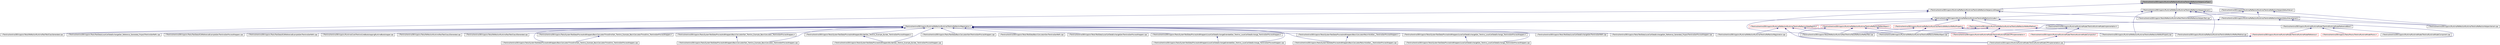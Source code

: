 digraph G
{
  edge [fontname="Helvetica",fontsize="10",labelfontname="Helvetica",labelfontsize="10"];
  node [fontname="Helvetica",fontsize="10",shape=record];
  Node1 [label="I:/Trentino/trentino/DEV/cpp/src/Runtime/ReflectionRuntime/TrentinoReflectionHelpersListType.h",height=0.2,width=0.4,color="black", fillcolor="grey75", style="filled" fontcolor="black"];
  Node1 -> Node2 [dir="back",color="midnightblue",fontsize="10",style="solid",fontname="Helvetica"];
  Node2 [label="I:/Trentino/trentino/DEV/cpp/src/Runtime/ReflectionRuntime/TrentinoReflectionHelpersVariant.h",height=0.2,width=0.4,color="black", fillcolor="white", style="filled",URL="$_trentino_reflection_helpers_variant_8h.html"];
  Node2 -> Node3 [dir="back",color="midnightblue",fontsize="10",style="solid",fontname="Helvetica"];
  Node3 [label="I:/Trentino/trentino/DEV/cpp/src/Runtime/ReflectionRuntime/TrentinoReflectionIncludes.h",height=0.2,width=0.4,color="black", fillcolor="white", style="filled",URL="$_trentino_reflection_includes_8h.html"];
  Node3 -> Node4 [dir="back",color="midnightblue",fontsize="10",style="solid",fontname="Helvetica"];
  Node4 [label="I:/Trentino/trentino/DEV/cpp/src/Runtime/ReflectionRuntime/TrentinoReflectionRegistration.h",height=0.2,width=0.4,color="black", fillcolor="white", style="filled",URL="$_trentino_reflection_registration_8h.html"];
  Node4 -> Node5 [dir="back",color="midnightblue",fontsize="10",style="solid",fontname="Helvetica"];
  Node5 [label="I:/Trentino/trentino/DEV/cpp/src/Runtime/Core/TrentinoCoreBootstrappingRuntimeBootstrapper.cpp",height=0.2,width=0.4,color="black", fillcolor="white", style="filled",URL="$_trentino_core_bootstrapping_runtime_bootstrapper_8cpp.html"];
  Node4 -> Node6 [dir="back",color="midnightblue",fontsize="10",style="solid",fontname="Helvetica"];
  Node6 [label="I:/Trentino/trentino/DEV/cpp/src/Runtime/ReflectionRuntime/TrentinoReflectionRegistration.cpp",height=0.2,width=0.4,color="black", fillcolor="white", style="filled",URL="$_trentino_reflection_registration_8cpp.html"];
  Node4 -> Node7 [dir="back",color="midnightblue",fontsize="10",style="solid",fontname="Helvetica"];
  Node7 [label="I:/Trentino/trentino/DEV/cpp/src/Tests/ReflectionRuntimeTest/TestClass2Generated.cpp",height=0.2,width=0.4,color="black", fillcolor="white", style="filled",URL="$_test_class2_generated_8cpp.html"];
  Node4 -> Node8 [dir="back",color="midnightblue",fontsize="10",style="solid",fontname="Helvetica"];
  Node8 [label="I:/Trentino/trentino/DEV/cpp/src/Tests/ReflectionRuntimeTest/TestClass3Generated.cpp",height=0.2,width=0.4,color="black", fillcolor="white", style="filled",URL="$_test_class3_generated_8cpp.html"];
  Node4 -> Node9 [dir="back",color="midnightblue",fontsize="10",style="solid",fontname="Helvetica"];
  Node9 [label="I:/Trentino/trentino/DEV/cpp/src/Tests/ReflectionRuntimeTest/TestClassGenerated.cpp",height=0.2,width=0.4,color="black", fillcolor="white", style="filled",URL="$_test_class_generated_8cpp.html"];
  Node4 -> Node10 [dir="back",color="midnightblue",fontsize="10",style="solid",fontname="Helvetica"];
  Node10 [label="I:/Trentino/trentino/DEV/cpp/src/Tests/SystemTestData/ProxiesAndWrappers/BasicCalculatorGen_Trentino_Example_BasicCalculator_TrentinoGenProxiesWrappers.h",height=0.2,width=0.4,color="black", fillcolor="white", style="filled",URL="$_basic_calculator_gen___trentino___example___basic_calculator___trentino_gen_proxies_wrappers_8h.html"];
  Node10 -> Node11 [dir="back",color="midnightblue",fontsize="10",style="solid",fontname="Helvetica"];
  Node11 [label="I:/Trentino/trentino/DEV/cpp/src/Tests/SystemTestData/ProxiesAndWrappers/BasicCalculatorGen_Trentino_Example_BasicCalculator_TrentinoGenProxiesWrappers.cpp",height=0.2,width=0.4,color="black", fillcolor="white", style="filled",URL="$_basic_calculator_gen___trentino___example___basic_calculator___trentino_gen_proxies_wrappers_8cpp.html"];
  Node4 -> Node11 [dir="back",color="midnightblue",fontsize="10",style="solid",fontname="Helvetica"];
  Node4 -> Node12 [dir="back",color="midnightblue",fontsize="10",style="solid",fontname="Helvetica"];
  Node12 [label="I:/Trentino/trentino/DEV/cpp/src/Tests/SystemTestData/ProxiesAndWrappers/BasicCalculatorReturnVoidGen__TrentinoGenProxiesWrappers.h",height=0.2,width=0.4,color="black", fillcolor="white", style="filled",URL="$_basic_calculator_return_void_gen_____trentino_gen_proxies_wrappers_8h.html"];
  Node12 -> Node13 [dir="back",color="midnightblue",fontsize="10",style="solid",fontname="Helvetica"];
  Node13 [label="I:/Trentino/trentino/DEV/cpp/src/Tests/SystemTestData/ProxiesAndWrappers/BasicCalculatorReturnVoidGen__TrentinoGenProxiesWrappers.cpp",height=0.2,width=0.4,color="black", fillcolor="white", style="filled",URL="$_basic_calculator_return_void_gen_____trentino_gen_proxies_wrappers_8cpp.html"];
  Node4 -> Node13 [dir="back",color="midnightblue",fontsize="10",style="solid",fontname="Helvetica"];
  Node4 -> Node14 [dir="back",color="midnightblue",fontsize="10",style="solid",fontname="Helvetica"];
  Node14 [label="I:/Trentino/trentino/DEV/cpp/src/Tests/SystemTestData/ProxiesAndWrappers/BasicCalculatorThrowErrorGen_Trentino_Example_BasicCalculatorThrowError_TrentinoGenProxiesWrappers.h",height=0.2,width=0.4,color="black", fillcolor="white", style="filled",URL="$_basic_calculator_throw_error_gen___trentino___example___basic_calculator_throw_error___trentino_gen_proxies_wrappers_8h.html"];
  Node14 -> Node15 [dir="back",color="midnightblue",fontsize="10",style="solid",fontname="Helvetica"];
  Node15 [label="I:/Trentino/trentino/DEV/cpp/src/Tests/SystemTestData/ProxiesAndWrappers/BasicCalculatorThrowErrorGen_Trentino_Example_BasicCalculatorThrowError_TrentinoGenProxiesWrappers.cpp",height=0.2,width=0.4,color="black", fillcolor="white", style="filled",URL="$_basic_calculator_throw_error_gen___trentino___example___basic_calculator_throw_error___trentino_gen_proxies_wrappers_8cpp.html"];
  Node4 -> Node15 [dir="back",color="midnightblue",fontsize="10",style="solid",fontname="Helvetica"];
  Node4 -> Node16 [dir="back",color="midnightblue",fontsize="10",style="solid",fontname="Helvetica"];
  Node16 [label="I:/Trentino/trentino/DEV/cpp/src/Tests/SystemTestData/ProxiesAndWrappers/BuilderGen_Trentino_Example_Builder_TrentinoGenProxiesWrappers.h",height=0.2,width=0.4,color="black", fillcolor="white", style="filled",URL="$_builder_gen___trentino___example___builder___trentino_gen_proxies_wrappers_8h.html"];
  Node16 -> Node17 [dir="back",color="midnightblue",fontsize="10",style="solid",fontname="Helvetica"];
  Node17 [label="I:/Trentino/trentino/DEV/cpp/src/Tests/SystemTestData/ProxiesAndWrappers/BuilderGen_Trentino_Example_Builder_TrentinoGenProxiesWrappers.cpp",height=0.2,width=0.4,color="black", fillcolor="white", style="filled",URL="$_builder_gen___trentino___example___builder___trentino_gen_proxies_wrappers_8cpp.html"];
  Node4 -> Node17 [dir="back",color="midnightblue",fontsize="10",style="solid",fontname="Helvetica"];
  Node4 -> Node18 [dir="back",color="midnightblue",fontsize="10",style="solid",fontname="Helvetica"];
  Node18 [label="I:/Trentino/trentino/DEV/cpp/src/Tests/SystemTestData/ProxiesAndWrappers/LocalCallDataExchangeExtendedGen_Trentino_LocalCallDataExchange_TrentinoGenProxiesWrappers.h",height=0.2,width=0.4,color="black", fillcolor="white", style="filled",URL="$_local_call_data_exchange_extended_gen___trentino___local_call_data_exchange___trentino_gen_proxies_wrappers_8h.html"];
  Node18 -> Node19 [dir="back",color="midnightblue",fontsize="10",style="solid",fontname="Helvetica"];
  Node19 [label="I:/Trentino/trentino/DEV/cpp/src/Tests/SystemTestData/ProxiesAndWrappers/LocalCallDataExchangeExtendedGen_Trentino_LocalCallDataExchange_TrentinoGenProxiesWrappers.cpp",height=0.2,width=0.4,color="black", fillcolor="white", style="filled",URL="$_local_call_data_exchange_extended_gen___trentino___local_call_data_exchange___trentino_gen_proxies_wrappers_8cpp.html"];
  Node4 -> Node19 [dir="back",color="midnightblue",fontsize="10",style="solid",fontname="Helvetica"];
  Node4 -> Node20 [dir="back",color="midnightblue",fontsize="10",style="solid",fontname="Helvetica"];
  Node20 [label="I:/Trentino/trentino/DEV/cpp/src/Tests/SystemTestData/ProxiesAndWrappers/LocalCallDataExchangeGen_Trentino_LocalCallDataExchange_TrentinoGenProxiesWrappers.h",height=0.2,width=0.4,color="black", fillcolor="white", style="filled",URL="$_local_call_data_exchange_gen___trentino___local_call_data_exchange___trentino_gen_proxies_wrappers_8h.html"];
  Node20 -> Node21 [dir="back",color="midnightblue",fontsize="10",style="solid",fontname="Helvetica"];
  Node21 [label="I:/Trentino/trentino/DEV/cpp/src/Tests/SystemTestData/ProxiesAndWrappers/LocalCallDataExchangeGen_Trentino_LocalCallDataExchange_TrentinoGenProxiesWrappers.cpp",height=0.2,width=0.4,color="black", fillcolor="white", style="filled",URL="$_local_call_data_exchange_gen___trentino___local_call_data_exchange___trentino_gen_proxies_wrappers_8cpp.html"];
  Node4 -> Node21 [dir="back",color="midnightblue",fontsize="10",style="solid",fontname="Helvetica"];
  Node4 -> Node22 [dir="back",color="midnightblue",fontsize="10",style="solid",fontname="Helvetica"];
  Node22 [label="I:/Trentino/trentino/DEV/cpp/src/Tests/TestData/BasicCalculatorGen/TrentinoGenProxiesWrappers.cpp",height=0.2,width=0.4,color="black", fillcolor="white", style="filled",URL="$_basic_calculator_gen_2_trentino_gen_proxies_wrappers_8cpp.html"];
  Node4 -> Node23 [dir="back",color="midnightblue",fontsize="10",style="solid",fontname="Helvetica"];
  Node23 [label="I:/Trentino/trentino/DEV/cpp/src/Tests/TestData/BasicCalculatorGen/TrentinoGenReflx.cpp",height=0.2,width=0.4,color="black", fillcolor="white", style="filled",URL="$_basic_calculator_gen_2_trentino_gen_reflx_8cpp.html"];
  Node4 -> Node24 [dir="back",color="midnightblue",fontsize="10",style="solid",fontname="Helvetica"];
  Node24 [label="I:/Trentino/trentino/DEV/cpp/src/Tests/TestData/LocalCallDataExchangeGen/TrentinoGenProxiesWrappers.cpp",height=0.2,width=0.4,color="black", fillcolor="white", style="filled",URL="$_local_call_data_exchange_gen_2_trentino_gen_proxies_wrappers_8cpp.html"];
  Node4 -> Node25 [dir="back",color="midnightblue",fontsize="10",style="solid",fontname="Helvetica"];
  Node25 [label="I:/Trentino/trentino/DEV/cpp/src/Tests/TestData/LocalCallDataExchangeGen/TrentinoGenReflx.cpp",height=0.2,width=0.4,color="black", fillcolor="white", style="filled",URL="$_local_call_data_exchange_gen_2_trentino_gen_reflx_8cpp.html"];
  Node4 -> Node26 [dir="back",color="midnightblue",fontsize="10",style="solid",fontname="Helvetica"];
  Node26 [label="I:/Trentino/trentino/DEV/cpp/src/Tests/TestData/LocalCallDataExchangeGen_Reference_Generated_Project/TrentinoGenProxiesWrappers.cpp",height=0.2,width=0.4,color="black", fillcolor="white", style="filled",URL="$_local_call_data_exchange_gen___reference___generated___project_2_trentino_gen_proxies_wrappers_8cpp.html"];
  Node4 -> Node27 [dir="back",color="midnightblue",fontsize="10",style="solid",fontname="Helvetica"];
  Node27 [label="I:/Trentino/trentino/DEV/cpp/src/Tests/TestData/LocalCallDataExchangeGen_Reference_Generated_Project/TrentinoGenReflx.cpp",height=0.2,width=0.4,color="black", fillcolor="white", style="filled",URL="$_local_call_data_exchange_gen___reference___generated___project_2_trentino_gen_reflx_8cpp.html"];
  Node4 -> Node28 [dir="back",color="midnightblue",fontsize="10",style="solid",fontname="Helvetica"];
  Node28 [label="I:/Trentino/trentino/DEV/cpp/src/Tests/TestData/SCAReferenceExampleGen/TrentinoGenProxiesWrappers.cpp",height=0.2,width=0.4,color="black", fillcolor="white", style="filled",URL="$_s_c_a_reference_example_gen_2_trentino_gen_proxies_wrappers_8cpp.html"];
  Node4 -> Node29 [dir="back",color="midnightblue",fontsize="10",style="solid",fontname="Helvetica"];
  Node29 [label="I:/Trentino/trentino/DEV/cpp/src/Tests/TestData/SCAReferenceExampleGen/TrentinoGenReflx.cpp",height=0.2,width=0.4,color="black", fillcolor="white", style="filled",URL="$_s_c_a_reference_example_gen_2_trentino_gen_reflx_8cpp.html"];
  Node3 -> Node30 [dir="back",color="midnightblue",fontsize="10",style="solid",fontname="Helvetica"];
  Node30 [label="I:/Trentino/trentino/DEV/cpp/src/Runtime/RuntimeModel/TrentinoRuntimeModelReferenceBase.h",height=0.2,width=0.4,color="black", fillcolor="white", style="filled",URL="$_trentino_runtime_model_reference_base_8h.html"];
  Node30 -> Node31 [dir="back",color="midnightblue",fontsize="10",style="solid",fontname="Helvetica"];
  Node31 [label="I:/Trentino/trentino/DEV/cpp/src/Runtime/RuntimeModel/TrentinoRuntimeModelReference.h",height=0.2,width=0.4,color="red", fillcolor="white", style="filled",URL="$_trentino_runtime_model_reference_8h.html"];
  Node31 -> Node32 [dir="back",color="midnightblue",fontsize="10",style="solid",fontname="Helvetica"];
  Node32 [label="I:/Trentino/trentino/DEV/cpp/src/Runtime/RuntimeModel/TrentinoRuntimeModelCPPImplementation.cpp",height=0.2,width=0.4,color="black", fillcolor="white", style="filled",URL="$_trentino_runtime_model_c_p_p_implementation_8cpp.html"];
  Node30 -> Node33 [dir="back",color="midnightblue",fontsize="10",style="solid",fontname="Helvetica"];
  Node33 [label="I:/Trentino/trentino/DEV/cpp/src/Runtime/RuntimeModel/TrentinoRuntimeModelComponent.cpp",height=0.2,width=0.4,color="black", fillcolor="white", style="filled",URL="$_trentino_runtime_model_component_8cpp.html"];
  Node30 -> Node34 [dir="back",color="midnightblue",fontsize="10",style="solid",fontname="Helvetica"];
  Node34 [label="I:/Trentino/trentino/DEV/cpp/src/Tests/Mocks/TrentinoRuntimeModelMocks.h",height=0.2,width=0.4,color="red", fillcolor="white", style="filled",URL="$_trentino_runtime_model_mocks_8h.html"];
  Node3 -> Node35 [dir="back",color="midnightblue",fontsize="10",style="solid",fontname="Helvetica"];
  Node35 [label="I:/Trentino/trentino/DEV/cpp/src/Runtime/RuntimeModel/TrentinoRuntimeModelImplementation.h",height=0.2,width=0.4,color="black", fillcolor="white", style="filled",URL="$_trentino_runtime_model_implementation_8h.html"];
  Node35 -> Node36 [dir="back",color="midnightblue",fontsize="10",style="solid",fontname="Helvetica"];
  Node36 [label="I:/Trentino/trentino/DEV/cpp/src/Runtime/RuntimeModel/TrentinoRuntimeModelComposite.h",height=0.2,width=0.4,color="red", fillcolor="white", style="filled",URL="$_trentino_runtime_model_composite_8h.html"];
  Node36 -> Node32 [dir="back",color="midnightblue",fontsize="10",style="solid",fontname="Helvetica"];
  Node35 -> Node37 [dir="back",color="midnightblue",fontsize="10",style="solid",fontname="Helvetica"];
  Node37 [label="I:/Trentino/trentino/DEV/cpp/src/Runtime/RuntimeModel/TrentinoRuntimeModelCPPImplementation.h",height=0.2,width=0.4,color="red", fillcolor="white", style="filled",URL="$_trentino_runtime_model_c_p_p_implementation_8h.html"];
  Node37 -> Node32 [dir="back",color="midnightblue",fontsize="10",style="solid",fontname="Helvetica"];
  Node3 -> Node38 [dir="back",color="midnightblue",fontsize="10",style="solid",fontname="Helvetica"];
  Node38 [label="I:/Trentino/trentino/DEV/cpp/src/Runtime/ReflectionRuntime/TrentinoReflectionReflectObject.h",height=0.2,width=0.4,color="red", fillcolor="white", style="filled",URL="$_trentino_reflection_reflect_object_8h.html"];
  Node38 -> Node37 [dir="back",color="midnightblue",fontsize="10",style="solid",fontname="Helvetica"];
  Node38 -> Node39 [dir="back",color="midnightblue",fontsize="10",style="solid",fontname="Helvetica"];
  Node39 [label="I:/Trentino/trentino/DEV/cpp/src/Runtime/ReflectionRuntime/TrentinoReflectionReflectObject.cpp",height=0.2,width=0.4,color="black", fillcolor="white", style="filled",URL="$_trentino_reflection_reflect_object_8cpp.html"];
  Node38 -> Node32 [dir="back",color="midnightblue",fontsize="10",style="solid",fontname="Helvetica"];
  Node38 -> Node40 [dir="back",color="midnightblue",fontsize="10",style="solid",fontname="Helvetica"];
  Node40 [label="I:/Trentino/trentino/DEV/cpp/src/Tests/ReflectionRuntimeTest/TrentinoTestsReflectionReflectTest.cpp",height=0.2,width=0.4,color="black", fillcolor="white", style="filled",URL="$_trentino_tests_reflection_reflect_test_8cpp.html"];
  Node3 -> Node41 [dir="back",color="midnightblue",fontsize="10",style="solid",fontname="Helvetica"];
  Node41 [label="I:/Trentino/trentino/DEV/cpp/src/Runtime/ReflectionRuntime/TrentinoReflectionReflectMethod.h",height=0.2,width=0.4,color="red", fillcolor="white", style="filled",URL="$_trentino_reflection_reflect_method_8h.html"];
  Node41 -> Node37 [dir="back",color="midnightblue",fontsize="10",style="solid",fontname="Helvetica"];
  Node41 -> Node42 [dir="back",color="midnightblue",fontsize="10",style="solid",fontname="Helvetica"];
  Node42 [label="I:/Trentino/trentino/DEV/cpp/src/Runtime/ReflectionRuntime/TrentinoReflectionReflectMethod.cpp",height=0.2,width=0.4,color="black", fillcolor="white", style="filled",URL="$_trentino_reflection_reflect_method_8cpp.html"];
  Node41 -> Node39 [dir="back",color="midnightblue",fontsize="10",style="solid",fontname="Helvetica"];
  Node41 -> Node40 [dir="back",color="midnightblue",fontsize="10",style="solid",fontname="Helvetica"];
  Node3 -> Node43 [dir="back",color="midnightblue",fontsize="10",style="solid",fontname="Helvetica"];
  Node43 [label="I:/Trentino/trentino/DEV/cpp/src/Runtime/ReflectionRuntime/TrentinoReflectionDataRegistry.h",height=0.2,width=0.4,color="red", fillcolor="white", style="filled",URL="$_trentino_reflection_data_registry_8h.html"];
  Node43 -> Node39 [dir="back",color="midnightblue",fontsize="10",style="solid",fontname="Helvetica"];
  Node43 -> Node6 [dir="back",color="midnightblue",fontsize="10",style="solid",fontname="Helvetica"];
  Node43 -> Node32 [dir="back",color="midnightblue",fontsize="10",style="solid",fontname="Helvetica"];
  Node43 -> Node40 [dir="back",color="midnightblue",fontsize="10",style="solid",fontname="Helvetica"];
  Node3 -> Node44 [dir="back",color="midnightblue",fontsize="10",style="solid",fontname="Helvetica"];
  Node44 [label="I:/Trentino/trentino/DEV/cpp/src/Runtime/ReflectionRuntime/TrentinoReflectionReflectProperty.h",height=0.2,width=0.4,color="red", fillcolor="white", style="filled",URL="$_trentino_reflection_reflect_property_8h.html"];
  Node44 -> Node39 [dir="back",color="midnightblue",fontsize="10",style="solid",fontname="Helvetica"];
  Node44 -> Node45 [dir="back",color="midnightblue",fontsize="10",style="solid",fontname="Helvetica"];
  Node45 [label="I:/Trentino/trentino/DEV/cpp/src/Runtime/ReflectionRuntime/TrentinoReflectionReflectProperty.cpp",height=0.2,width=0.4,color="black", fillcolor="white", style="filled",URL="$_trentino_reflection_reflect_property_8cpp.html"];
  Node44 -> Node40 [dir="back",color="midnightblue",fontsize="10",style="solid",fontname="Helvetica"];
  Node2 -> Node46 [dir="back",color="midnightblue",fontsize="10",style="solid",fontname="Helvetica"];
  Node46 [label="I:/Trentino/trentino/DEV/cpp/src/Runtime/ReflectionRuntime/TrentinoReflectionHelpersDefaultValueVariant.h",height=0.2,width=0.4,color="black", fillcolor="white", style="filled",URL="$_trentino_reflection_helpers_default_value_variant_8h.html"];
  Node46 -> Node47 [dir="back",color="midnightblue",fontsize="10",style="solid",fontname="Helvetica"];
  Node47 [label="I:/Trentino/trentino/DEV/cpp/src/Runtime/ReflectionRuntime/TrentinoReflectionHelpersVariant.cpp",height=0.2,width=0.4,color="black", fillcolor="white", style="filled",URL="$_trentino_reflection_helpers_variant_8cpp.html"];
  Node46 -> Node39 [dir="back",color="midnightblue",fontsize="10",style="solid",fontname="Helvetica"];
  Node46 -> Node32 [dir="back",color="midnightblue",fontsize="10",style="solid",fontname="Helvetica"];
  Node2 -> Node47 [dir="back",color="midnightblue",fontsize="10",style="solid",fontname="Helvetica"];
  Node2 -> Node42 [dir="back",color="midnightblue",fontsize="10",style="solid",fontname="Helvetica"];
  Node2 -> Node45 [dir="back",color="midnightblue",fontsize="10",style="solid",fontname="Helvetica"];
  Node2 -> Node48 [dir="back",color="midnightblue",fontsize="10",style="solid",fontname="Helvetica"];
  Node48 [label="I:/Trentino/trentino/DEV/cpp/src/Tests/ReflectionRuntimeTest/TrentinoTestsReflectionHelpersTest.cpp",height=0.2,width=0.4,color="black", fillcolor="white", style="filled",URL="$_trentino_tests_reflection_helpers_test_8cpp.html"];
  Node1 -> Node49 [dir="back",color="midnightblue",fontsize="10",style="solid",fontname="Helvetica"];
  Node49 [label="I:/Trentino/trentino/DEV/cpp/src/Runtime/ReflectionRuntime/TrentinoReflectionHelpersListWrapper.h",height=0.2,width=0.4,color="black", fillcolor="white", style="filled",URL="$_trentino_reflection_helpers_list_wrapper_8h.html"];
  Node49 -> Node3 [dir="back",color="midnightblue",fontsize="10",style="solid",fontname="Helvetica"];
  Node49 -> Node9 [dir="back",color="midnightblue",fontsize="10",style="solid",fontname="Helvetica"];
  Node49 -> Node48 [dir="back",color="midnightblue",fontsize="10",style="solid",fontname="Helvetica"];
  Node49 -> Node40 [dir="back",color="midnightblue",fontsize="10",style="solid",fontname="Helvetica"];
  Node1 -> Node50 [dir="back",color="midnightblue",fontsize="10",style="solid",fontname="Helvetica"];
  Node50 [label="I:/Trentino/trentino/DEV/cpp/src/Runtime/ReflectionRuntime/TrentinoReflectionHelpersDefaultValue.h",height=0.2,width=0.4,color="black", fillcolor="white", style="filled",URL="$_trentino_reflection_helpers_default_value_8h.html"];
  Node50 -> Node46 [dir="back",color="midnightblue",fontsize="10",style="solid",fontname="Helvetica"];
  Node50 -> Node47 [dir="back",color="midnightblue",fontsize="10",style="solid",fontname="Helvetica"];
  Node50 -> Node48 [dir="back",color="midnightblue",fontsize="10",style="solid",fontname="Helvetica"];
}
